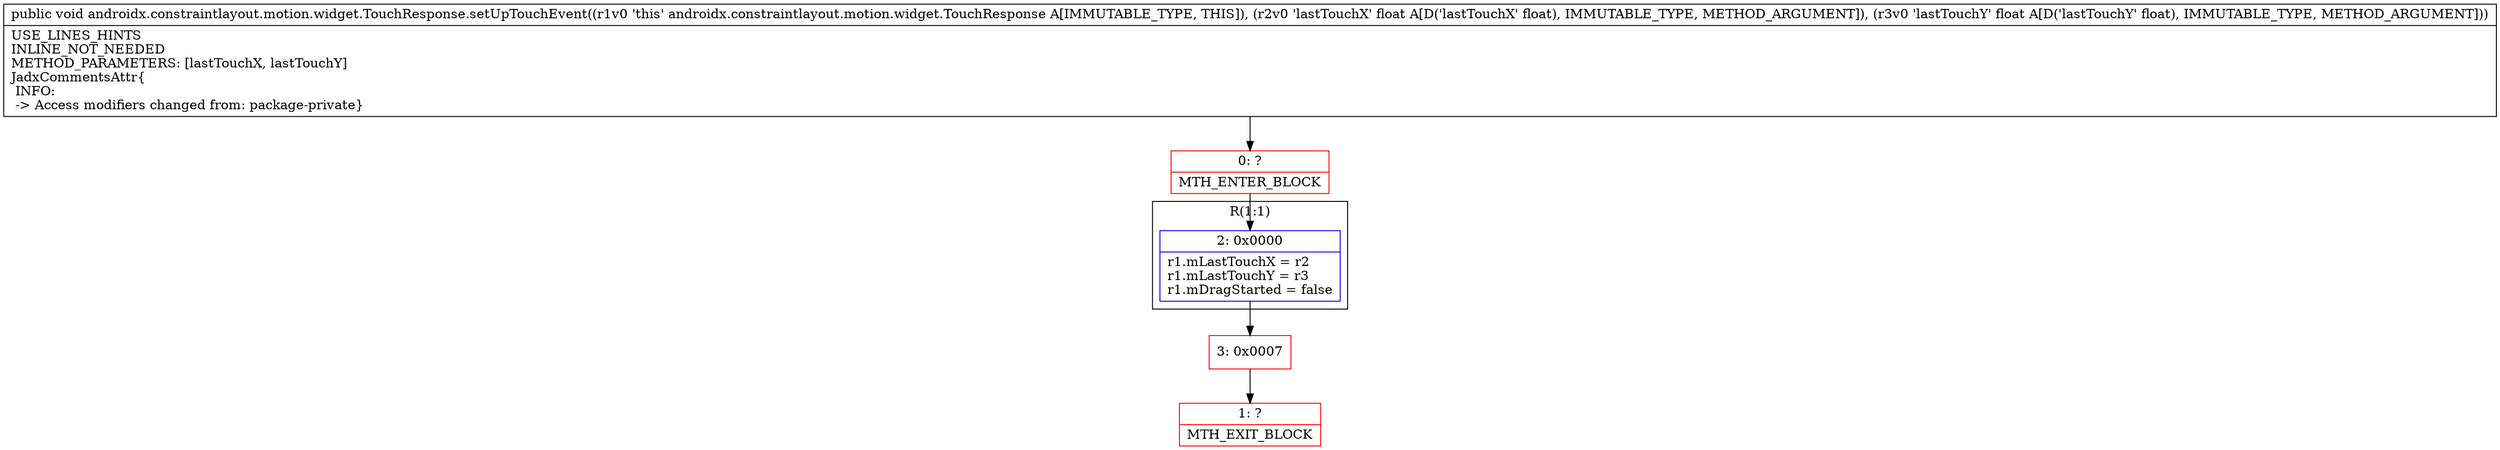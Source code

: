 digraph "CFG forandroidx.constraintlayout.motion.widget.TouchResponse.setUpTouchEvent(FF)V" {
subgraph cluster_Region_586781008 {
label = "R(1:1)";
node [shape=record,color=blue];
Node_2 [shape=record,label="{2\:\ 0x0000|r1.mLastTouchX = r2\lr1.mLastTouchY = r3\lr1.mDragStarted = false\l}"];
}
Node_0 [shape=record,color=red,label="{0\:\ ?|MTH_ENTER_BLOCK\l}"];
Node_3 [shape=record,color=red,label="{3\:\ 0x0007}"];
Node_1 [shape=record,color=red,label="{1\:\ ?|MTH_EXIT_BLOCK\l}"];
MethodNode[shape=record,label="{public void androidx.constraintlayout.motion.widget.TouchResponse.setUpTouchEvent((r1v0 'this' androidx.constraintlayout.motion.widget.TouchResponse A[IMMUTABLE_TYPE, THIS]), (r2v0 'lastTouchX' float A[D('lastTouchX' float), IMMUTABLE_TYPE, METHOD_ARGUMENT]), (r3v0 'lastTouchY' float A[D('lastTouchY' float), IMMUTABLE_TYPE, METHOD_ARGUMENT]))  | USE_LINES_HINTS\lINLINE_NOT_NEEDED\lMETHOD_PARAMETERS: [lastTouchX, lastTouchY]\lJadxCommentsAttr\{\l INFO: \l \-\> Access modifiers changed from: package\-private\}\l}"];
MethodNode -> Node_0;Node_2 -> Node_3;
Node_0 -> Node_2;
Node_3 -> Node_1;
}

